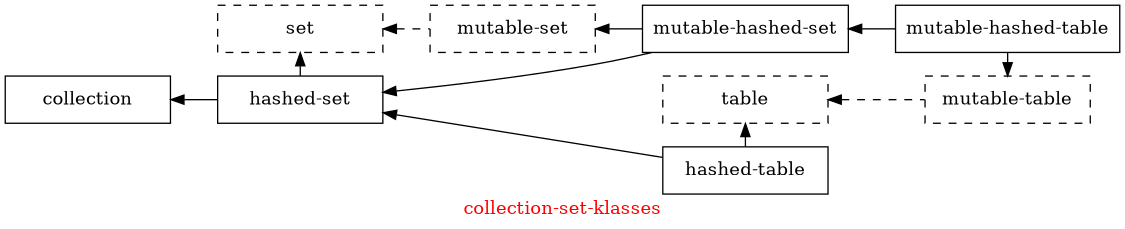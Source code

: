 // -*- mode: C++; c-basic-offset: 2; tab-width: 2; indent-tabs-mode: nil -*-

// Copyright (C) 2007, 2008, 2009 Robert Nielsen <robert@dakota.org>
//
// Licensed under the Apache License, Version 2.0 (the "License");
// you may not use this file except in compliance with the License.
// You may obtain a copy of the License at
//
//      http://www.apache.org/licenses/LICENSE-2.0
//
// Unless required by applicable law or agreed to in writing, software
// distributed under the License is distributed on an "AS IS" BASIS,
// WITHOUT WARRANTIES OR CONDITIONS OF ANY KIND, either express or implied.
// See the License for the specific language governing permissions and
// limitations under the License.

digraph "collection-set-klasses"
{
  graph [ label = "\G", fontcolor = red ];
	graph [ rankdir = LR, center = true, page = "8.5,11", size = "7.5,10" ];
	node [ shape = rect, width = 1.75 ];
  edge [ dir = back ];

  "collection" -> "hashed-set";
//   "collection" -> "sorted-set";

  "hashed-set" -> "mutable-hashed-set";
//   "sorted-set" -> "mutable-sorted-set";

	"hashed-set" -> "hashed-table";
// 	"sorted-set" -> "sorted-table";

	"mutable-hashed-set" -> "mutable-hashed-table";
// 	"mutable-sorted-set" -> "mutable-sorted-table";

  
  "set" -> "mutable-set" [ style = dashed ];
  "table" -> "mutable-table" [ style = dashed ];

//   "set" -> "sorted-set";
//   "mutable-set" -> "mutable-sorted-set";
//   "mutable-table" -> "mutable-sorted-table";
//   "table" -> "sorted-table";

  "set" [ style = dashed ];
  "mutable-set" [ style = dashed ];
  "mutable-table" [ style = dashed ];
  "table" [ style = dashed ];

//   "hashed-set" -> "set" [ dir = backward ];
//   "mutable-hashed-set" -> "mutable-set" [ dir = backward ];
//   "mutable-hashed-table" -> "mutable-table" [ dir = backward ];
//   "hashed-table" -> "table" [ dir = backward ];

  "set" -> "hashed-set";
  "mutable-set" -> "mutable-hashed-set";
  "mutable-hashed-table" -> "mutable-table" [ dir = backward ];
  "table" -> "hashed-table";

//   { rank = same; "sorted-set"; "set" };
  { rank = same; "hashed-set"; "set" };

//   { rank = same; "mutable-sorted-set"; "mutable-set" };
//   { rank = same; "mutable-hashed-set"; "mutable-set" };

//   { rank = same; "sorted-table"; "table" };
  { rank = same; "hashed-table"; "table" };

//   { rank = same; "mutable-sorted-table"; "mutable-table" };
  { rank = same; "mutable-hashed-table"; "mutable-table" };
}
